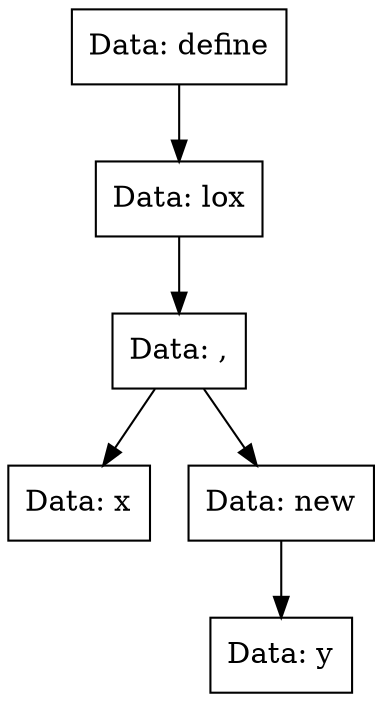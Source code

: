 digraph lox{
Node0x55fd09b6bb40[shape="record", label="Data: define"];
Node0x55fd09b6bb90[shape="record", label="Data: lox"];
Node0x55fd09b6bf50[shape="record", label="Data: ,"];
Node0x55fd09b6bdc0[shape="record", label="Data: x"];
Node0x55fd09b6bf50->Node0x55fd09b6bdc0;
Node0x55fd09b6bbe0[shape="record", label="Data: new"];
Node0x55fd09b6bcd0[shape="record", label="Data: y"];
Node0x55fd09b6bbe0->Node0x55fd09b6bcd0;
Node0x55fd09b6bf50->Node0x55fd09b6bbe0;
Node0x55fd09b6bb90->Node0x55fd09b6bf50;
Node0x55fd09b6bb40->Node0x55fd09b6bb90;
}